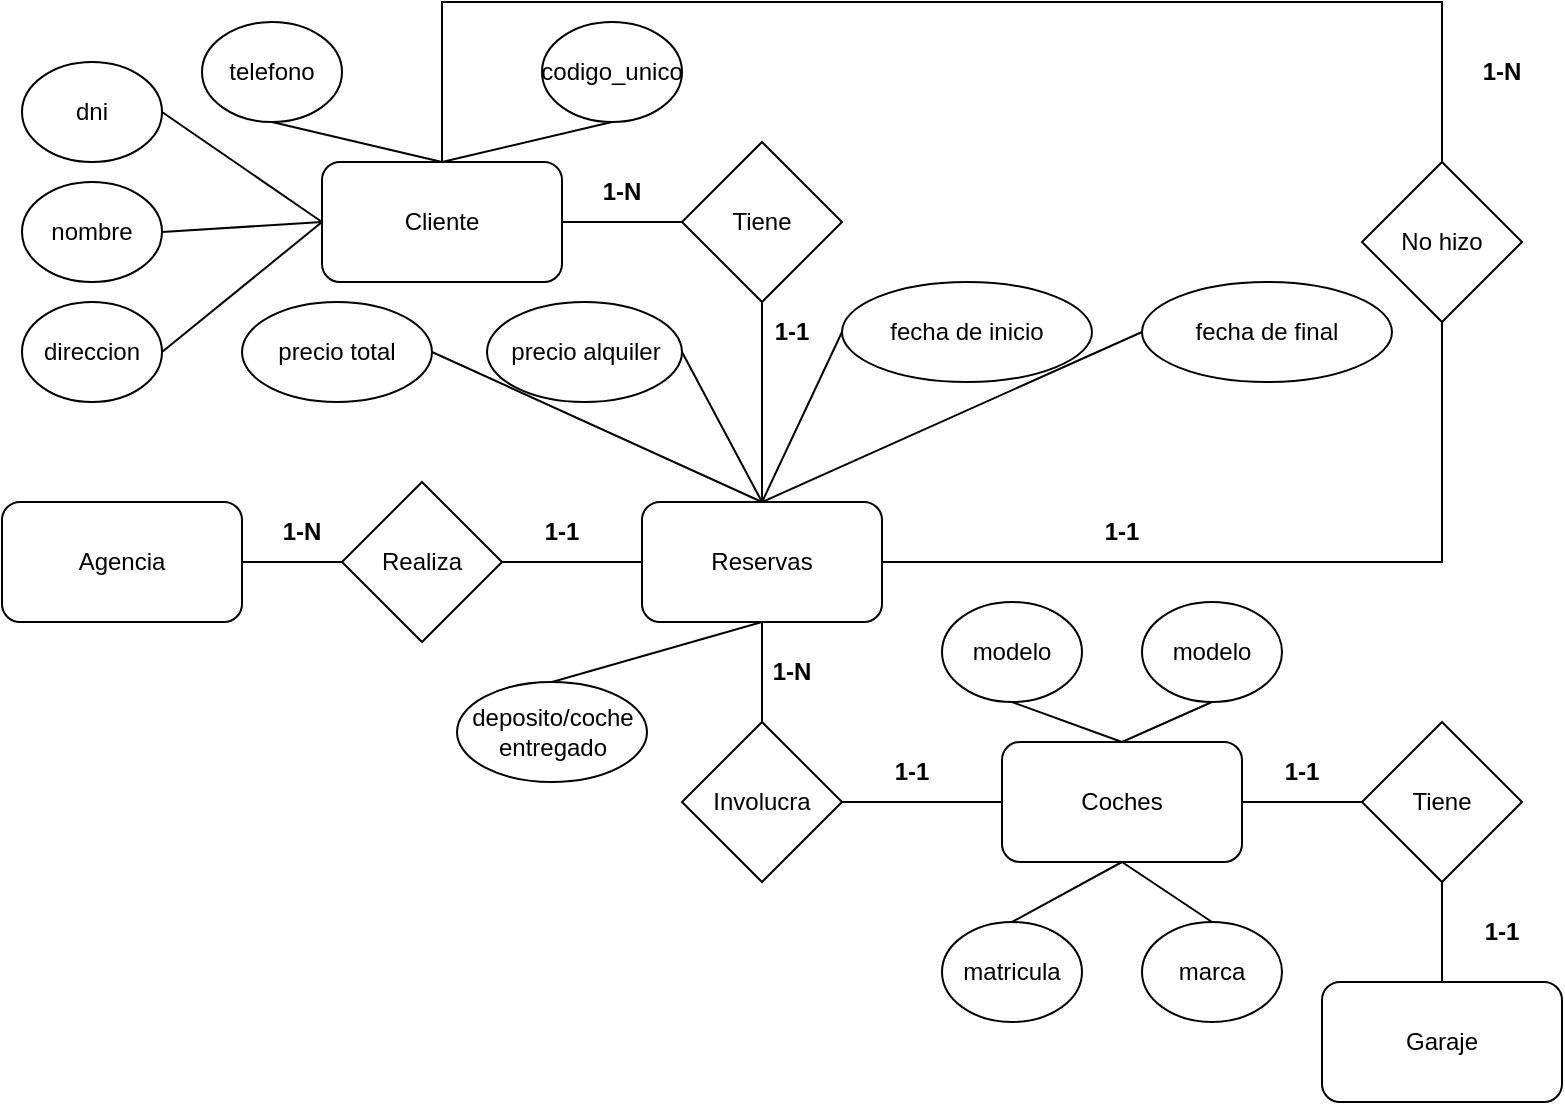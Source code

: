 <mxfile version="20.5.0" type="device"><diagram id="SQKnT_mOdizHIcZ2A49e" name="Page-1"><mxGraphModel dx="1108" dy="474" grid="1" gridSize="10" guides="1" tooltips="1" connect="1" arrows="1" fold="1" page="1" pageScale="1" pageWidth="850" pageHeight="1100" math="0" shadow="0"><root><mxCell id="0"/><mxCell id="1" parent="0"/><mxCell id="_6fd6S7PmG2x6G5r_63V-1" value="Cliente" style="rounded=1;whiteSpace=wrap;html=1;" vertex="1" parent="1"><mxGeometry x="160" y="80" width="120" height="60" as="geometry"/></mxCell><mxCell id="_6fd6S7PmG2x6G5r_63V-2" value="dni" style="ellipse;whiteSpace=wrap;html=1;" vertex="1" parent="1"><mxGeometry x="10" y="30" width="70" height="50" as="geometry"/></mxCell><mxCell id="_6fd6S7PmG2x6G5r_63V-3" value="telefono" style="ellipse;whiteSpace=wrap;html=1;" vertex="1" parent="1"><mxGeometry x="100" y="10" width="70" height="50" as="geometry"/></mxCell><mxCell id="_6fd6S7PmG2x6G5r_63V-4" value="codigo_unico" style="ellipse;whiteSpace=wrap;html=1;" vertex="1" parent="1"><mxGeometry x="270" y="10" width="70" height="50" as="geometry"/></mxCell><mxCell id="_6fd6S7PmG2x6G5r_63V-5" value="Tiene" style="rhombus;whiteSpace=wrap;html=1;" vertex="1" parent="1"><mxGeometry x="340" y="70" width="80" height="80" as="geometry"/></mxCell><mxCell id="_6fd6S7PmG2x6G5r_63V-6" value="nombre" style="ellipse;whiteSpace=wrap;html=1;" vertex="1" parent="1"><mxGeometry x="10" y="90" width="70" height="50" as="geometry"/></mxCell><mxCell id="_6fd6S7PmG2x6G5r_63V-7" value="direccion" style="ellipse;whiteSpace=wrap;html=1;" vertex="1" parent="1"><mxGeometry x="10" y="150" width="70" height="50" as="geometry"/></mxCell><mxCell id="_6fd6S7PmG2x6G5r_63V-11" value="" style="endArrow=none;html=1;rounded=0;entryX=0;entryY=0.5;entryDx=0;entryDy=0;exitX=1;exitY=0.5;exitDx=0;exitDy=0;" edge="1" parent="1" source="_6fd6S7PmG2x6G5r_63V-7" target="_6fd6S7PmG2x6G5r_63V-1"><mxGeometry width="50" height="50" relative="1" as="geometry"><mxPoint x="260" y="260" as="sourcePoint"/><mxPoint x="310" y="210" as="targetPoint"/></mxGeometry></mxCell><mxCell id="_6fd6S7PmG2x6G5r_63V-13" value="" style="endArrow=none;html=1;rounded=0;entryX=1;entryY=0.5;entryDx=0;entryDy=0;exitX=0;exitY=0.5;exitDx=0;exitDy=0;" edge="1" parent="1" source="_6fd6S7PmG2x6G5r_63V-1" target="_6fd6S7PmG2x6G5r_63V-6"><mxGeometry width="50" height="50" relative="1" as="geometry"><mxPoint x="175" y="170" as="sourcePoint"/><mxPoint x="230" y="150" as="targetPoint"/></mxGeometry></mxCell><mxCell id="_6fd6S7PmG2x6G5r_63V-14" value="" style="endArrow=none;html=1;rounded=0;entryX=0;entryY=0.5;entryDx=0;entryDy=0;exitX=1;exitY=0.5;exitDx=0;exitDy=0;" edge="1" parent="1" source="_6fd6S7PmG2x6G5r_63V-2" target="_6fd6S7PmG2x6G5r_63V-1"><mxGeometry width="50" height="50" relative="1" as="geometry"><mxPoint x="170" y="120" as="sourcePoint"/><mxPoint x="140" y="125" as="targetPoint"/></mxGeometry></mxCell><mxCell id="_6fd6S7PmG2x6G5r_63V-15" value="" style="endArrow=none;html=1;rounded=0;entryX=0.5;entryY=0;entryDx=0;entryDy=0;exitX=0.5;exitY=1;exitDx=0;exitDy=0;" edge="1" parent="1" source="_6fd6S7PmG2x6G5r_63V-3" target="_6fd6S7PmG2x6G5r_63V-1"><mxGeometry width="50" height="50" relative="1" as="geometry"><mxPoint x="180" y="130" as="sourcePoint"/><mxPoint x="150" y="135" as="targetPoint"/></mxGeometry></mxCell><mxCell id="_6fd6S7PmG2x6G5r_63V-16" value="" style="endArrow=none;html=1;rounded=0;entryX=0.5;entryY=0;entryDx=0;entryDy=0;exitX=0.5;exitY=1;exitDx=0;exitDy=0;" edge="1" parent="1" source="_6fd6S7PmG2x6G5r_63V-4" target="_6fd6S7PmG2x6G5r_63V-1"><mxGeometry width="50" height="50" relative="1" as="geometry"><mxPoint x="205" y="70" as="sourcePoint"/><mxPoint x="230" y="90" as="targetPoint"/></mxGeometry></mxCell><mxCell id="_6fd6S7PmG2x6G5r_63V-17" value="" style="endArrow=none;html=1;rounded=0;entryX=1;entryY=0.5;entryDx=0;entryDy=0;exitX=0;exitY=0.5;exitDx=0;exitDy=0;" edge="1" parent="1" source="_6fd6S7PmG2x6G5r_63V-5" target="_6fd6S7PmG2x6G5r_63V-1"><mxGeometry width="50" height="50" relative="1" as="geometry"><mxPoint x="285" y="70" as="sourcePoint"/><mxPoint x="230" y="90" as="targetPoint"/></mxGeometry></mxCell><mxCell id="_6fd6S7PmG2x6G5r_63V-18" value="Reservas" style="rounded=1;whiteSpace=wrap;html=1;" vertex="1" parent="1"><mxGeometry x="320" y="250" width="120" height="60" as="geometry"/></mxCell><mxCell id="_6fd6S7PmG2x6G5r_63V-19" value="" style="endArrow=none;html=1;rounded=0;entryX=0.5;entryY=0;entryDx=0;entryDy=0;exitX=0.5;exitY=1;exitDx=0;exitDy=0;" edge="1" parent="1" source="_6fd6S7PmG2x6G5r_63V-5" target="_6fd6S7PmG2x6G5r_63V-18"><mxGeometry width="50" height="50" relative="1" as="geometry"><mxPoint x="370" y="120" as="sourcePoint"/><mxPoint x="290" y="120" as="targetPoint"/></mxGeometry></mxCell><mxCell id="_6fd6S7PmG2x6G5r_63V-21" value="No hizo" style="rhombus;whiteSpace=wrap;html=1;" vertex="1" parent="1"><mxGeometry x="680" y="80" width="80" height="80" as="geometry"/></mxCell><mxCell id="_6fd6S7PmG2x6G5r_63V-22" value="" style="endArrow=none;html=1;rounded=0;exitX=0.5;exitY=0;exitDx=0;exitDy=0;entryX=0.5;entryY=0;entryDx=0;entryDy=0;" edge="1" parent="1" source="_6fd6S7PmG2x6G5r_63V-1" target="_6fd6S7PmG2x6G5r_63V-21"><mxGeometry width="50" height="50" relative="1" as="geometry"><mxPoint x="400" y="270" as="sourcePoint"/><mxPoint x="450" y="220" as="targetPoint"/><Array as="points"><mxPoint x="220"/><mxPoint x="720"/></Array></mxGeometry></mxCell><mxCell id="_6fd6S7PmG2x6G5r_63V-23" value="" style="endArrow=none;html=1;rounded=0;entryX=1;entryY=0.5;entryDx=0;entryDy=0;exitX=0.5;exitY=1;exitDx=0;exitDy=0;" edge="1" parent="1" source="_6fd6S7PmG2x6G5r_63V-21" target="_6fd6S7PmG2x6G5r_63V-18"><mxGeometry width="50" height="50" relative="1" as="geometry"><mxPoint x="390" y="160" as="sourcePoint"/><mxPoint x="390" y="210" as="targetPoint"/><Array as="points"><mxPoint x="720" y="280"/></Array></mxGeometry></mxCell><mxCell id="_6fd6S7PmG2x6G5r_63V-24" value="Realiza" style="rhombus;whiteSpace=wrap;html=1;" vertex="1" parent="1"><mxGeometry x="170" y="240" width="80" height="80" as="geometry"/></mxCell><mxCell id="_6fd6S7PmG2x6G5r_63V-25" value="" style="endArrow=none;html=1;rounded=0;entryX=0;entryY=0.5;entryDx=0;entryDy=0;exitX=1;exitY=0.5;exitDx=0;exitDy=0;" edge="1" parent="1" source="_6fd6S7PmG2x6G5r_63V-24" target="_6fd6S7PmG2x6G5r_63V-18"><mxGeometry width="50" height="50" relative="1" as="geometry"><mxPoint x="220" y="380" as="sourcePoint"/><mxPoint x="270" y="330" as="targetPoint"/></mxGeometry></mxCell><mxCell id="_6fd6S7PmG2x6G5r_63V-26" value="Agencia" style="rounded=1;whiteSpace=wrap;html=1;" vertex="1" parent="1"><mxGeometry y="250" width="120" height="60" as="geometry"/></mxCell><mxCell id="_6fd6S7PmG2x6G5r_63V-27" value="" style="endArrow=none;html=1;rounded=0;entryX=1;entryY=0.5;entryDx=0;entryDy=0;exitX=0;exitY=0.5;exitDx=0;exitDy=0;" edge="1" parent="1" source="_6fd6S7PmG2x6G5r_63V-24" target="_6fd6S7PmG2x6G5r_63V-26"><mxGeometry width="50" height="50" relative="1" as="geometry"><mxPoint x="400" y="270" as="sourcePoint"/><mxPoint x="450" y="220" as="targetPoint"/></mxGeometry></mxCell><mxCell id="_6fd6S7PmG2x6G5r_63V-28" value="Involucra" style="rhombus;whiteSpace=wrap;html=1;" vertex="1" parent="1"><mxGeometry x="340" y="360" width="80" height="80" as="geometry"/></mxCell><mxCell id="_6fd6S7PmG2x6G5r_63V-29" value="" style="endArrow=none;html=1;rounded=0;entryX=0.5;entryY=0;entryDx=0;entryDy=0;exitX=0.5;exitY=1;exitDx=0;exitDy=0;" edge="1" parent="1" source="_6fd6S7PmG2x6G5r_63V-18" target="_6fd6S7PmG2x6G5r_63V-28"><mxGeometry width="50" height="50" relative="1" as="geometry"><mxPoint x="390" y="190" as="sourcePoint"/><mxPoint x="390" y="260" as="targetPoint"/></mxGeometry></mxCell><mxCell id="_6fd6S7PmG2x6G5r_63V-30" value="Coches" style="rounded=1;whiteSpace=wrap;html=1;" vertex="1" parent="1"><mxGeometry x="500" y="370" width="120" height="60" as="geometry"/></mxCell><mxCell id="_6fd6S7PmG2x6G5r_63V-31" value="" style="endArrow=none;html=1;rounded=0;entryX=1;entryY=0.5;entryDx=0;entryDy=0;exitX=0;exitY=0.5;exitDx=0;exitDy=0;" edge="1" parent="1" source="_6fd6S7PmG2x6G5r_63V-30" target="_6fd6S7PmG2x6G5r_63V-28"><mxGeometry width="50" height="50" relative="1" as="geometry"><mxPoint x="390" y="320" as="sourcePoint"/><mxPoint x="390" y="370" as="targetPoint"/></mxGeometry></mxCell><mxCell id="_6fd6S7PmG2x6G5r_63V-32" value="Tiene" style="rhombus;whiteSpace=wrap;html=1;" vertex="1" parent="1"><mxGeometry x="680" y="360" width="80" height="80" as="geometry"/></mxCell><mxCell id="_6fd6S7PmG2x6G5r_63V-33" value="" style="endArrow=none;html=1;rounded=0;entryX=1;entryY=0.5;entryDx=0;entryDy=0;exitX=0;exitY=0.5;exitDx=0;exitDy=0;" edge="1" parent="1" source="_6fd6S7PmG2x6G5r_63V-32" target="_6fd6S7PmG2x6G5r_63V-30"><mxGeometry width="50" height="50" relative="1" as="geometry"><mxPoint x="500" y="410" as="sourcePoint"/><mxPoint x="430" y="410" as="targetPoint"/></mxGeometry></mxCell><mxCell id="_6fd6S7PmG2x6G5r_63V-34" value="Garaje" style="rounded=1;whiteSpace=wrap;html=1;" vertex="1" parent="1"><mxGeometry x="660" y="490" width="120" height="60" as="geometry"/></mxCell><mxCell id="_6fd6S7PmG2x6G5r_63V-35" value="" style="endArrow=none;html=1;rounded=0;entryX=0.5;entryY=1;entryDx=0;entryDy=0;exitX=0.5;exitY=0;exitDx=0;exitDy=0;" edge="1" parent="1" source="_6fd6S7PmG2x6G5r_63V-34" target="_6fd6S7PmG2x6G5r_63V-32"><mxGeometry width="50" height="50" relative="1" as="geometry"><mxPoint x="690" y="410" as="sourcePoint"/><mxPoint x="630" y="410" as="targetPoint"/></mxGeometry></mxCell><mxCell id="_6fd6S7PmG2x6G5r_63V-36" value="modelo" style="ellipse;whiteSpace=wrap;html=1;" vertex="1" parent="1"><mxGeometry x="470" y="300" width="70" height="50" as="geometry"/></mxCell><mxCell id="_6fd6S7PmG2x6G5r_63V-37" value="modelo" style="ellipse;whiteSpace=wrap;html=1;" vertex="1" parent="1"><mxGeometry x="570" y="300" width="70" height="50" as="geometry"/></mxCell><mxCell id="_6fd6S7PmG2x6G5r_63V-38" value="matricula" style="ellipse;whiteSpace=wrap;html=1;" vertex="1" parent="1"><mxGeometry x="470" y="460" width="70" height="50" as="geometry"/></mxCell><mxCell id="_6fd6S7PmG2x6G5r_63V-39" value="marca" style="ellipse;whiteSpace=wrap;html=1;" vertex="1" parent="1"><mxGeometry x="570" y="460" width="70" height="50" as="geometry"/></mxCell><mxCell id="_6fd6S7PmG2x6G5r_63V-40" value="" style="endArrow=none;html=1;rounded=0;entryX=0.5;entryY=1;entryDx=0;entryDy=0;exitX=0.5;exitY=0;exitDx=0;exitDy=0;" edge="1" parent="1" source="_6fd6S7PmG2x6G5r_63V-30" target="_6fd6S7PmG2x6G5r_63V-36"><mxGeometry width="50" height="50" relative="1" as="geometry"><mxPoint x="510" y="410" as="sourcePoint"/><mxPoint x="430" y="410" as="targetPoint"/></mxGeometry></mxCell><mxCell id="_6fd6S7PmG2x6G5r_63V-41" value="" style="endArrow=none;html=1;rounded=0;entryX=0.5;entryY=1;entryDx=0;entryDy=0;exitX=0.5;exitY=0;exitDx=0;exitDy=0;" edge="1" parent="1" source="_6fd6S7PmG2x6G5r_63V-30" target="_6fd6S7PmG2x6G5r_63V-37"><mxGeometry width="50" height="50" relative="1" as="geometry"><mxPoint x="570" y="380" as="sourcePoint"/><mxPoint x="515" y="360" as="targetPoint"/></mxGeometry></mxCell><mxCell id="_6fd6S7PmG2x6G5r_63V-43" value="" style="endArrow=none;html=1;rounded=0;entryX=0.5;entryY=1;entryDx=0;entryDy=0;exitX=0.5;exitY=0;exitDx=0;exitDy=0;" edge="1" parent="1" source="_6fd6S7PmG2x6G5r_63V-39" target="_6fd6S7PmG2x6G5r_63V-30"><mxGeometry width="50" height="50" relative="1" as="geometry"><mxPoint x="570" y="380" as="sourcePoint"/><mxPoint x="515" y="360" as="targetPoint"/></mxGeometry></mxCell><mxCell id="_6fd6S7PmG2x6G5r_63V-44" value="" style="endArrow=none;html=1;rounded=0;entryX=0.5;entryY=0;entryDx=0;entryDy=0;exitX=0.5;exitY=1;exitDx=0;exitDy=0;" edge="1" parent="1" source="_6fd6S7PmG2x6G5r_63V-30" target="_6fd6S7PmG2x6G5r_63V-38"><mxGeometry width="50" height="50" relative="1" as="geometry"><mxPoint x="615" y="470" as="sourcePoint"/><mxPoint x="570" y="440" as="targetPoint"/></mxGeometry></mxCell><mxCell id="_6fd6S7PmG2x6G5r_63V-45" value="fecha de inicio" style="ellipse;whiteSpace=wrap;html=1;" vertex="1" parent="1"><mxGeometry x="420" y="140" width="125" height="50" as="geometry"/></mxCell><mxCell id="_6fd6S7PmG2x6G5r_63V-46" value="fecha de final" style="ellipse;whiteSpace=wrap;html=1;" vertex="1" parent="1"><mxGeometry x="570" y="140" width="125" height="50" as="geometry"/></mxCell><mxCell id="_6fd6S7PmG2x6G5r_63V-47" value="precio alquiler" style="ellipse;whiteSpace=wrap;html=1;" vertex="1" parent="1"><mxGeometry x="242.5" y="150" width="97.5" height="50" as="geometry"/></mxCell><mxCell id="_6fd6S7PmG2x6G5r_63V-48" value="precio total" style="ellipse;whiteSpace=wrap;html=1;" vertex="1" parent="1"><mxGeometry x="120" y="150" width="95" height="50" as="geometry"/></mxCell><mxCell id="_6fd6S7PmG2x6G5r_63V-49" value="deposito/coche&lt;br&gt;entregado" style="ellipse;whiteSpace=wrap;html=1;" vertex="1" parent="1"><mxGeometry x="227.5" y="340" width="95" height="50" as="geometry"/></mxCell><mxCell id="_6fd6S7PmG2x6G5r_63V-50" value="" style="endArrow=none;html=1;rounded=0;entryX=0.5;entryY=1;entryDx=0;entryDy=0;exitX=0.5;exitY=0;exitDx=0;exitDy=0;" edge="1" parent="1" source="_6fd6S7PmG2x6G5r_63V-49" target="_6fd6S7PmG2x6G5r_63V-18"><mxGeometry width="50" height="50" relative="1" as="geometry"><mxPoint x="180" y="420" as="sourcePoint"/><mxPoint x="230" y="370" as="targetPoint"/></mxGeometry></mxCell><mxCell id="_6fd6S7PmG2x6G5r_63V-52" value="" style="endArrow=none;html=1;rounded=0;entryX=0;entryY=0.5;entryDx=0;entryDy=0;exitX=0.5;exitY=0;exitDx=0;exitDy=0;" edge="1" parent="1" source="_6fd6S7PmG2x6G5r_63V-18" target="_6fd6S7PmG2x6G5r_63V-46"><mxGeometry width="50" height="50" relative="1" as="geometry"><mxPoint x="350" y="350" as="sourcePoint"/><mxPoint x="400" y="300" as="targetPoint"/></mxGeometry></mxCell><mxCell id="_6fd6S7PmG2x6G5r_63V-53" value="" style="endArrow=none;html=1;rounded=0;entryX=0;entryY=0.5;entryDx=0;entryDy=0;exitX=0.5;exitY=0;exitDx=0;exitDy=0;" edge="1" parent="1" source="_6fd6S7PmG2x6G5r_63V-18" target="_6fd6S7PmG2x6G5r_63V-45"><mxGeometry width="50" height="50" relative="1" as="geometry"><mxPoint x="390" y="260" as="sourcePoint"/><mxPoint x="460" y="245" as="targetPoint"/></mxGeometry></mxCell><mxCell id="_6fd6S7PmG2x6G5r_63V-54" value="" style="endArrow=none;html=1;rounded=0;entryX=1;entryY=0.5;entryDx=0;entryDy=0;exitX=0.5;exitY=0;exitDx=0;exitDy=0;" edge="1" parent="1" source="_6fd6S7PmG2x6G5r_63V-18" target="_6fd6S7PmG2x6G5r_63V-47"><mxGeometry width="50" height="50" relative="1" as="geometry"><mxPoint x="400" y="270" as="sourcePoint"/><mxPoint x="470" y="255" as="targetPoint"/></mxGeometry></mxCell><mxCell id="_6fd6S7PmG2x6G5r_63V-55" value="" style="endArrow=none;html=1;rounded=0;entryX=1;entryY=0.5;entryDx=0;entryDy=0;" edge="1" parent="1" target="_6fd6S7PmG2x6G5r_63V-48"><mxGeometry width="50" height="50" relative="1" as="geometry"><mxPoint x="380" y="250" as="sourcePoint"/><mxPoint x="332.5" y="185" as="targetPoint"/></mxGeometry></mxCell><mxCell id="_6fd6S7PmG2x6G5r_63V-56" value="&lt;b&gt;1-N&lt;/b&gt;" style="text;html=1;strokeColor=none;fillColor=none;align=center;verticalAlign=middle;whiteSpace=wrap;rounded=0;" vertex="1" parent="1"><mxGeometry x="120" y="250" width="60" height="30" as="geometry"/></mxCell><mxCell id="_6fd6S7PmG2x6G5r_63V-57" value="&lt;b&gt;1-1&lt;/b&gt;" style="text;html=1;strokeColor=none;fillColor=none;align=center;verticalAlign=middle;whiteSpace=wrap;rounded=0;" vertex="1" parent="1"><mxGeometry x="250" y="250" width="60" height="30" as="geometry"/></mxCell><mxCell id="_6fd6S7PmG2x6G5r_63V-58" value="&lt;b&gt;1-1&lt;/b&gt;" style="text;html=1;strokeColor=none;fillColor=none;align=center;verticalAlign=middle;whiteSpace=wrap;rounded=0;" vertex="1" parent="1"><mxGeometry x="365" y="150" width="60" height="30" as="geometry"/></mxCell><mxCell id="_6fd6S7PmG2x6G5r_63V-60" value="&lt;b&gt;1-N&lt;/b&gt;" style="text;html=1;strokeColor=none;fillColor=none;align=center;verticalAlign=middle;whiteSpace=wrap;rounded=0;" vertex="1" parent="1"><mxGeometry x="365" y="320" width="60" height="30" as="geometry"/></mxCell><mxCell id="_6fd6S7PmG2x6G5r_63V-61" value="&lt;b&gt;1-1&lt;/b&gt;" style="text;html=1;strokeColor=none;fillColor=none;align=center;verticalAlign=middle;whiteSpace=wrap;rounded=0;" vertex="1" parent="1"><mxGeometry x="425" y="370" width="60" height="30" as="geometry"/></mxCell><mxCell id="_6fd6S7PmG2x6G5r_63V-62" value="&lt;b&gt;1-1&lt;/b&gt;" style="text;html=1;strokeColor=none;fillColor=none;align=center;verticalAlign=middle;whiteSpace=wrap;rounded=0;" vertex="1" parent="1"><mxGeometry x="620" y="370" width="60" height="30" as="geometry"/></mxCell><mxCell id="_6fd6S7PmG2x6G5r_63V-63" value="&lt;b&gt;1-1&lt;/b&gt;" style="text;html=1;strokeColor=none;fillColor=none;align=center;verticalAlign=middle;whiteSpace=wrap;rounded=0;" vertex="1" parent="1"><mxGeometry x="720" y="450" width="60" height="30" as="geometry"/></mxCell><mxCell id="_6fd6S7PmG2x6G5r_63V-64" value="&lt;b&gt;1-N&lt;/b&gt;" style="text;html=1;strokeColor=none;fillColor=none;align=center;verticalAlign=middle;whiteSpace=wrap;rounded=0;" vertex="1" parent="1"><mxGeometry x="280" y="80" width="60" height="30" as="geometry"/></mxCell><mxCell id="_6fd6S7PmG2x6G5r_63V-65" value="&lt;b&gt;1-1&lt;/b&gt;" style="text;html=1;strokeColor=none;fillColor=none;align=center;verticalAlign=middle;whiteSpace=wrap;rounded=0;" vertex="1" parent="1"><mxGeometry x="530" y="250" width="60" height="30" as="geometry"/></mxCell><mxCell id="_6fd6S7PmG2x6G5r_63V-66" value="&lt;b&gt;1-N&lt;/b&gt;" style="text;html=1;strokeColor=none;fillColor=none;align=center;verticalAlign=middle;whiteSpace=wrap;rounded=0;" vertex="1" parent="1"><mxGeometry x="720" y="20" width="60" height="30" as="geometry"/></mxCell></root></mxGraphModel></diagram></mxfile>